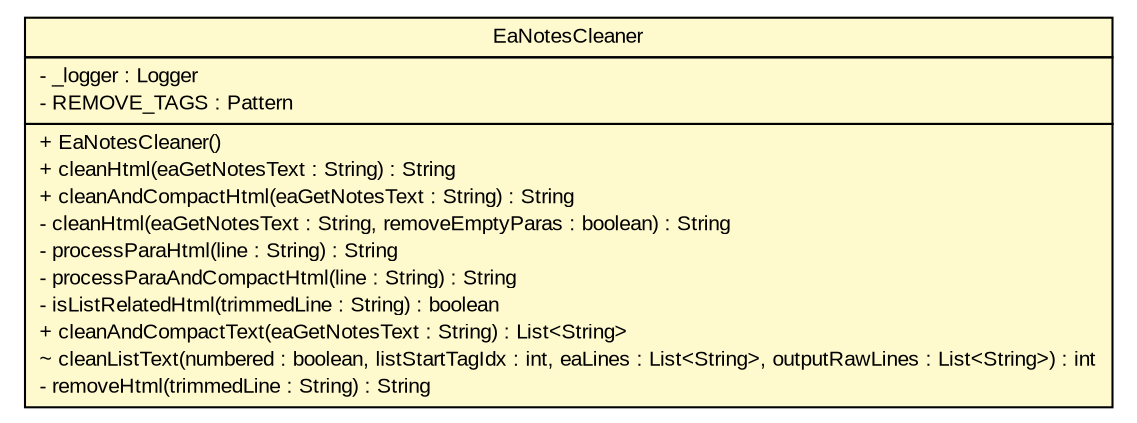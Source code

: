 #!/usr/local/bin/dot
#
# Class diagram 
# Generated by UMLGraph version R5_6_6-6-g3bdff0 (http://www.umlgraph.org/)
#

digraph G {
	edge [fontname="arial",fontsize=10,labelfontname="arial",labelfontsize=10];
	node [fontname="arial",fontsize=10,shape=plaintext];
	nodesep=0.25;
	ranksep=0.5;
	// org.tanjakostic.jcleancim.builder.ea.EaNotesCleaner
	c109026 [label=<<table title="org.tanjakostic.jcleancim.builder.ea.EaNotesCleaner" border="0" cellborder="1" cellspacing="0" cellpadding="2" port="p" bgcolor="lemonChiffon" href="./EaNotesCleaner.html">
		<tr><td><table border="0" cellspacing="0" cellpadding="1">
<tr><td align="center" balign="center"> EaNotesCleaner </td></tr>
		</table></td></tr>
		<tr><td><table border="0" cellspacing="0" cellpadding="1">
<tr><td align="left" balign="left"> - _logger : Logger </td></tr>
<tr><td align="left" balign="left"> - REMOVE_TAGS : Pattern </td></tr>
		</table></td></tr>
		<tr><td><table border="0" cellspacing="0" cellpadding="1">
<tr><td align="left" balign="left"> + EaNotesCleaner() </td></tr>
<tr><td align="left" balign="left"> + cleanHtml(eaGetNotesText : String) : String </td></tr>
<tr><td align="left" balign="left"> + cleanAndCompactHtml(eaGetNotesText : String) : String </td></tr>
<tr><td align="left" balign="left"> - cleanHtml(eaGetNotesText : String, removeEmptyParas : boolean) : String </td></tr>
<tr><td align="left" balign="left"> - processParaHtml(line : String) : String </td></tr>
<tr><td align="left" balign="left"> - processParaAndCompactHtml(line : String) : String </td></tr>
<tr><td align="left" balign="left"> - isListRelatedHtml(trimmedLine : String) : boolean </td></tr>
<tr><td align="left" balign="left"> + cleanAndCompactText(eaGetNotesText : String) : List&lt;String&gt; </td></tr>
<tr><td align="left" balign="left"> ~ cleanListText(numbered : boolean, listStartTagIdx : int, eaLines : List&lt;String&gt;, outputRawLines : List&lt;String&gt;) : int </td></tr>
<tr><td align="left" balign="left"> - removeHtml(trimmedLine : String) : String </td></tr>
		</table></td></tr>
		</table>>, URL="./EaNotesCleaner.html", fontname="arial", fontcolor="black", fontsize=10.0];
}

